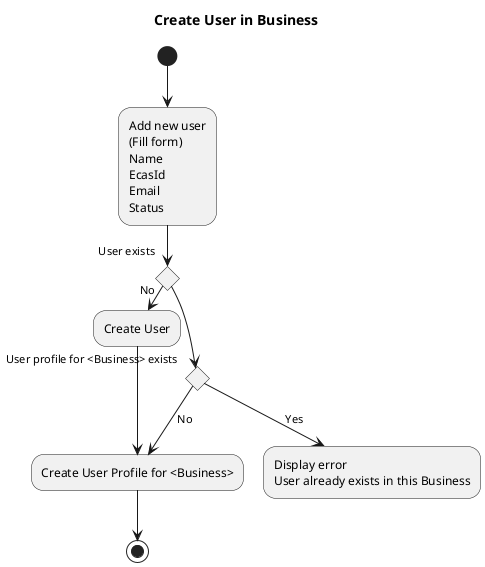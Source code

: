 @startuml
title Create User in Business

(*) --> "Add new user
        (Fill form)
        Name
        EcasId
        Email
        Status"

if "User exists"
    -> [No] "Create User"
    --> "Create User Profile for <Business>" as CreateUserProfile
else
    if "User profile for <Business> exists"
            --> [Yes] "Display error
                     User already exists in this Business"
        else
            --> [No] CreateUserProfile
            --> (*)
    endif
endif

@enduml
